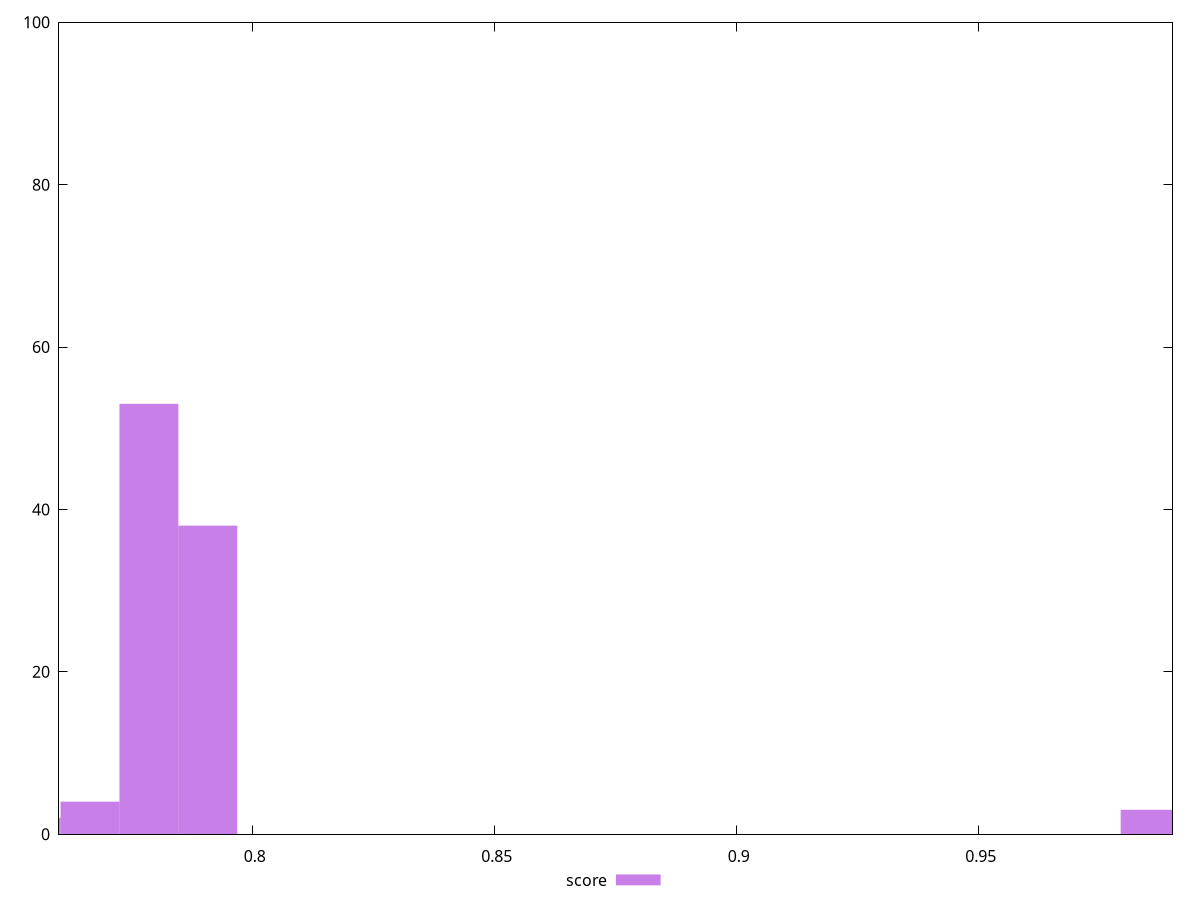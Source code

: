 reset

$score <<EOF
0.7907362206937558 38
0.7785710480676981 53
0.9853789827106804 3
0.7542407028155825 2
0.7664058754416403 4
EOF

set key outside below
set boxwidth 0.012165172626057782
set xrange [0.76:0.99]
set yrange [0:100]
set trange [0:100]
set style fill transparent solid 0.5 noborder
set terminal svg size 640, 490 enhanced background rgb 'white'
set output "report_00009_2021-02-08T22-37-41.559Z/interactive/samples/pages+cached+noadtech/score/histogram.svg"

plot $score title "score" with boxes

reset
